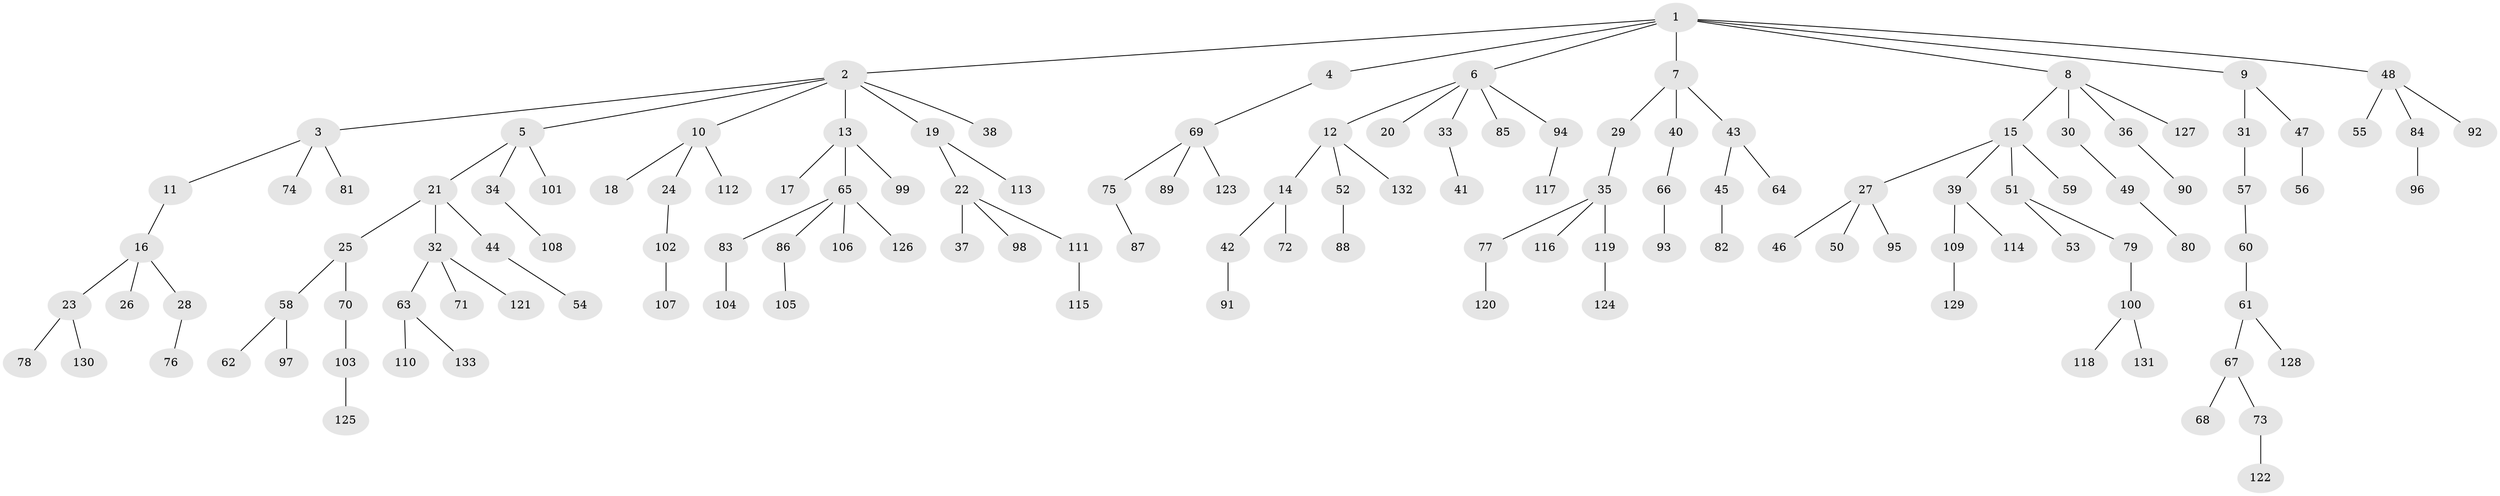 // Generated by graph-tools (version 1.1) at 2025/02/03/09/25 03:02:24]
// undirected, 133 vertices, 132 edges
graph export_dot {
graph [start="1"]
  node [color=gray90,style=filled];
  1;
  2;
  3;
  4;
  5;
  6;
  7;
  8;
  9;
  10;
  11;
  12;
  13;
  14;
  15;
  16;
  17;
  18;
  19;
  20;
  21;
  22;
  23;
  24;
  25;
  26;
  27;
  28;
  29;
  30;
  31;
  32;
  33;
  34;
  35;
  36;
  37;
  38;
  39;
  40;
  41;
  42;
  43;
  44;
  45;
  46;
  47;
  48;
  49;
  50;
  51;
  52;
  53;
  54;
  55;
  56;
  57;
  58;
  59;
  60;
  61;
  62;
  63;
  64;
  65;
  66;
  67;
  68;
  69;
  70;
  71;
  72;
  73;
  74;
  75;
  76;
  77;
  78;
  79;
  80;
  81;
  82;
  83;
  84;
  85;
  86;
  87;
  88;
  89;
  90;
  91;
  92;
  93;
  94;
  95;
  96;
  97;
  98;
  99;
  100;
  101;
  102;
  103;
  104;
  105;
  106;
  107;
  108;
  109;
  110;
  111;
  112;
  113;
  114;
  115;
  116;
  117;
  118;
  119;
  120;
  121;
  122;
  123;
  124;
  125;
  126;
  127;
  128;
  129;
  130;
  131;
  132;
  133;
  1 -- 2;
  1 -- 4;
  1 -- 6;
  1 -- 7;
  1 -- 8;
  1 -- 9;
  1 -- 48;
  2 -- 3;
  2 -- 5;
  2 -- 10;
  2 -- 13;
  2 -- 19;
  2 -- 38;
  3 -- 11;
  3 -- 74;
  3 -- 81;
  4 -- 69;
  5 -- 21;
  5 -- 34;
  5 -- 101;
  6 -- 12;
  6 -- 20;
  6 -- 33;
  6 -- 85;
  6 -- 94;
  7 -- 29;
  7 -- 40;
  7 -- 43;
  8 -- 15;
  8 -- 30;
  8 -- 36;
  8 -- 127;
  9 -- 31;
  9 -- 47;
  10 -- 18;
  10 -- 24;
  10 -- 112;
  11 -- 16;
  12 -- 14;
  12 -- 52;
  12 -- 132;
  13 -- 17;
  13 -- 65;
  13 -- 99;
  14 -- 42;
  14 -- 72;
  15 -- 27;
  15 -- 39;
  15 -- 51;
  15 -- 59;
  16 -- 23;
  16 -- 26;
  16 -- 28;
  19 -- 22;
  19 -- 113;
  21 -- 25;
  21 -- 32;
  21 -- 44;
  22 -- 37;
  22 -- 98;
  22 -- 111;
  23 -- 78;
  23 -- 130;
  24 -- 102;
  25 -- 58;
  25 -- 70;
  27 -- 46;
  27 -- 50;
  27 -- 95;
  28 -- 76;
  29 -- 35;
  30 -- 49;
  31 -- 57;
  32 -- 63;
  32 -- 71;
  32 -- 121;
  33 -- 41;
  34 -- 108;
  35 -- 77;
  35 -- 116;
  35 -- 119;
  36 -- 90;
  39 -- 109;
  39 -- 114;
  40 -- 66;
  42 -- 91;
  43 -- 45;
  43 -- 64;
  44 -- 54;
  45 -- 82;
  47 -- 56;
  48 -- 55;
  48 -- 84;
  48 -- 92;
  49 -- 80;
  51 -- 53;
  51 -- 79;
  52 -- 88;
  57 -- 60;
  58 -- 62;
  58 -- 97;
  60 -- 61;
  61 -- 67;
  61 -- 128;
  63 -- 110;
  63 -- 133;
  65 -- 83;
  65 -- 86;
  65 -- 106;
  65 -- 126;
  66 -- 93;
  67 -- 68;
  67 -- 73;
  69 -- 75;
  69 -- 89;
  69 -- 123;
  70 -- 103;
  73 -- 122;
  75 -- 87;
  77 -- 120;
  79 -- 100;
  83 -- 104;
  84 -- 96;
  86 -- 105;
  94 -- 117;
  100 -- 118;
  100 -- 131;
  102 -- 107;
  103 -- 125;
  109 -- 129;
  111 -- 115;
  119 -- 124;
}
